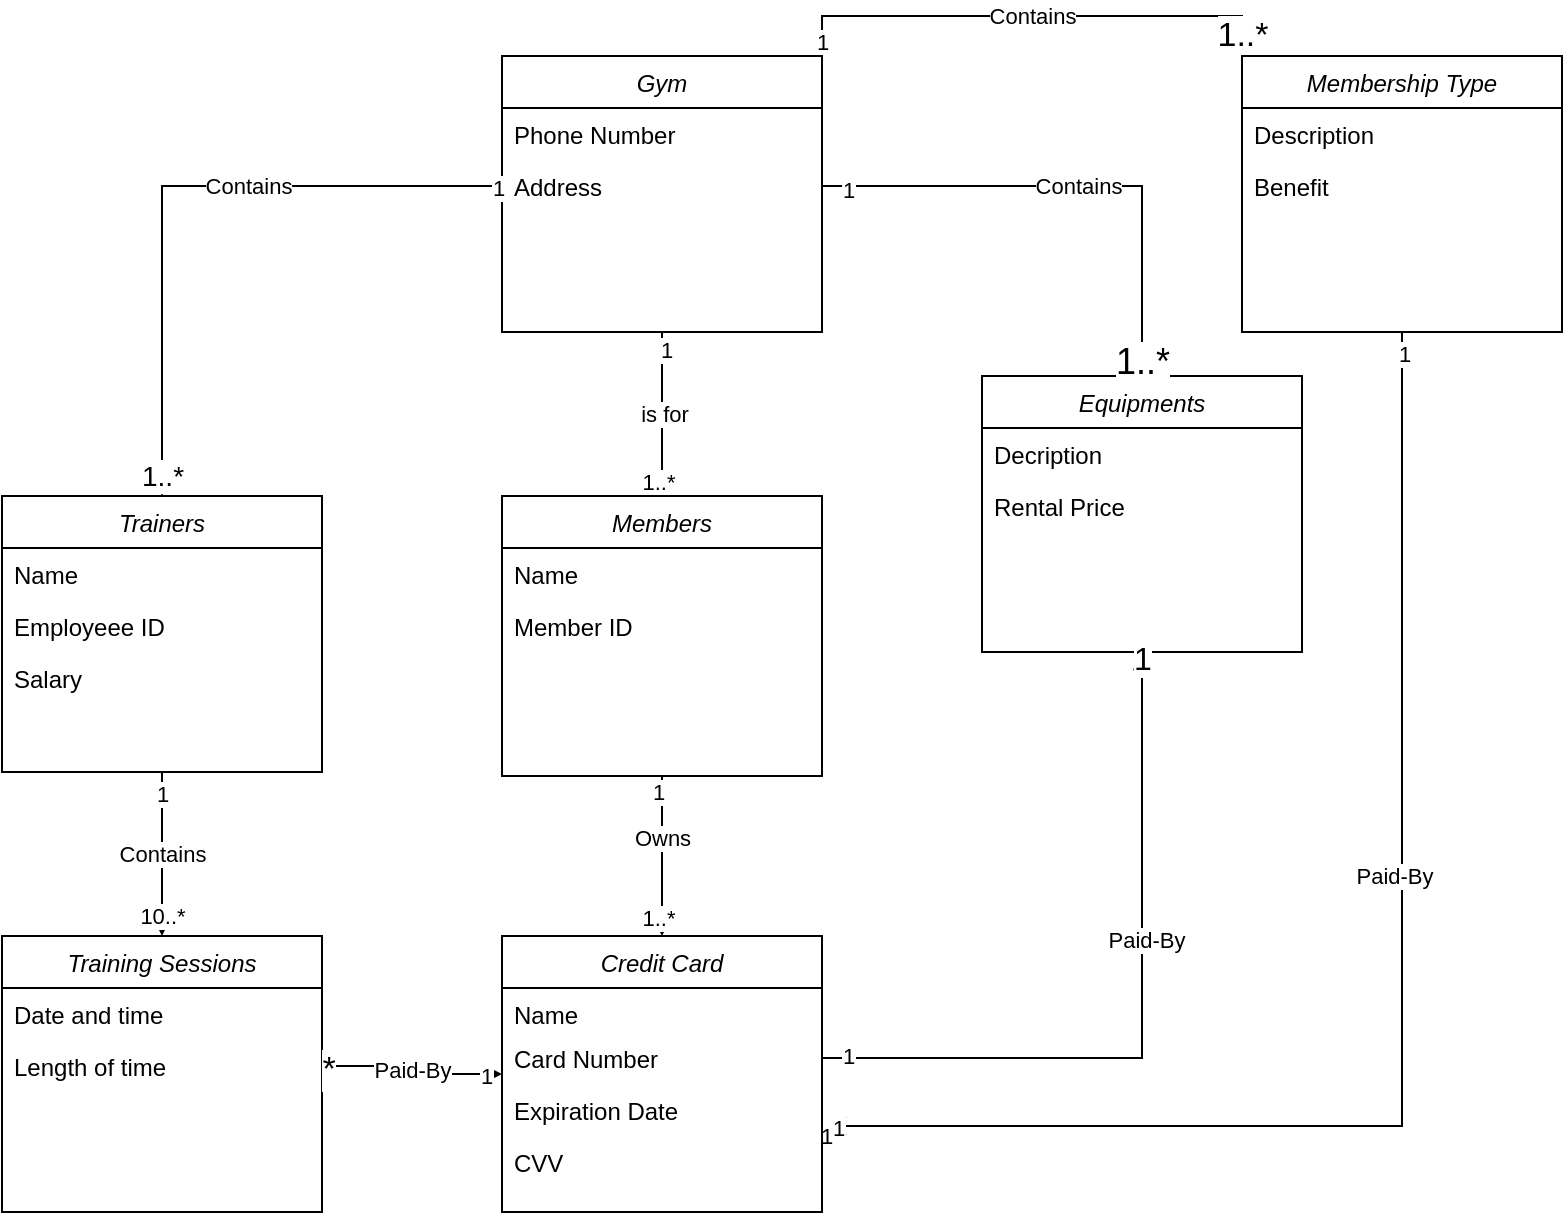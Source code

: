 <mxfile version="15.2.7" type="github">
  <diagram id="C5RBs43oDa-KdzZeNtuy" name="Page-1">
    <mxGraphModel dx="946" dy="589" grid="1" gridSize="10" guides="1" tooltips="1" connect="1" arrows="1" fold="1" page="1" pageScale="1" pageWidth="827" pageHeight="1169" math="0" shadow="0">
      <root>
        <mxCell id="WIyWlLk6GJQsqaUBKTNV-0" />
        <mxCell id="WIyWlLk6GJQsqaUBKTNV-1" parent="WIyWlLk6GJQsqaUBKTNV-0" />
        <mxCell id="be7DbY4hXKwCBgbkt0w5-7" value="is for" style="edgeStyle=orthogonalEdgeStyle;rounded=0;orthogonalLoop=1;jettySize=auto;html=1;exitX=0.5;exitY=1;exitDx=0;exitDy=0;" edge="1" parent="WIyWlLk6GJQsqaUBKTNV-1" source="zkfFHV4jXpPFQw0GAbJ--0">
          <mxGeometry relative="1" as="geometry">
            <mxPoint x="370" y="340" as="targetPoint" />
          </mxGeometry>
        </mxCell>
        <mxCell id="be7DbY4hXKwCBgbkt0w5-8" value="1..*" style="edgeLabel;html=1;align=center;verticalAlign=middle;resizable=0;points=[];" vertex="1" connectable="0" parent="be7DbY4hXKwCBgbkt0w5-7">
          <mxGeometry x="0.829" y="-2" relative="1" as="geometry">
            <mxPoint as="offset" />
          </mxGeometry>
        </mxCell>
        <mxCell id="be7DbY4hXKwCBgbkt0w5-50" value="1" style="edgeLabel;html=1;align=center;verticalAlign=middle;resizable=0;points=[];" vertex="1" connectable="0" parent="be7DbY4hXKwCBgbkt0w5-7">
          <mxGeometry x="-0.78" y="2" relative="1" as="geometry">
            <mxPoint as="offset" />
          </mxGeometry>
        </mxCell>
        <mxCell id="be7DbY4hXKwCBgbkt0w5-67" value="Contains" style="edgeStyle=orthogonalEdgeStyle;rounded=0;orthogonalLoop=1;jettySize=auto;html=1;exitX=1;exitY=0;exitDx=0;exitDy=0;entryX=0;entryY=0;entryDx=0;entryDy=0;" edge="1" parent="WIyWlLk6GJQsqaUBKTNV-1" source="zkfFHV4jXpPFQw0GAbJ--0" target="be7DbY4hXKwCBgbkt0w5-0">
          <mxGeometry relative="1" as="geometry">
            <Array as="points">
              <mxPoint x="450" y="100" />
              <mxPoint x="660" y="100" />
            </Array>
          </mxGeometry>
        </mxCell>
        <mxCell id="be7DbY4hXKwCBgbkt0w5-68" value="&lt;font style=&quot;font-size: 17px&quot;&gt;1..*&lt;/font&gt;" style="edgeLabel;html=1;align=center;verticalAlign=middle;resizable=0;points=[];" vertex="1" connectable="0" parent="be7DbY4hXKwCBgbkt0w5-67">
          <mxGeometry x="0.96" y="-1" relative="1" as="geometry">
            <mxPoint x="1" y="-5" as="offset" />
          </mxGeometry>
        </mxCell>
        <mxCell id="be7DbY4hXKwCBgbkt0w5-69" value="1" style="edgeLabel;html=1;align=center;verticalAlign=middle;resizable=0;points=[];" vertex="1" connectable="0" parent="be7DbY4hXKwCBgbkt0w5-67">
          <mxGeometry x="-0.944" relative="1" as="geometry">
            <mxPoint as="offset" />
          </mxGeometry>
        </mxCell>
        <mxCell id="zkfFHV4jXpPFQw0GAbJ--0" value="Gym" style="swimlane;fontStyle=2;align=center;verticalAlign=top;childLayout=stackLayout;horizontal=1;startSize=26;horizontalStack=0;resizeParent=1;resizeLast=0;collapsible=1;marginBottom=0;rounded=0;shadow=0;strokeWidth=1;" parent="WIyWlLk6GJQsqaUBKTNV-1" vertex="1">
          <mxGeometry x="290" y="120" width="160" height="138" as="geometry">
            <mxRectangle x="230" y="140" width="160" height="26" as="alternateBounds" />
          </mxGeometry>
        </mxCell>
        <mxCell id="zkfFHV4jXpPFQw0GAbJ--2" value="Phone Number" style="text;align=left;verticalAlign=top;spacingLeft=4;spacingRight=4;overflow=hidden;rotatable=0;points=[[0,0.5],[1,0.5]];portConstraint=eastwest;rounded=0;shadow=0;html=0;" parent="zkfFHV4jXpPFQw0GAbJ--0" vertex="1">
          <mxGeometry y="26" width="160" height="26" as="geometry" />
        </mxCell>
        <mxCell id="zkfFHV4jXpPFQw0GAbJ--3" value="Address" style="text;align=left;verticalAlign=top;spacingLeft=4;spacingRight=4;overflow=hidden;rotatable=0;points=[[0,0.5],[1,0.5]];portConstraint=eastwest;rounded=0;shadow=0;html=0;" parent="zkfFHV4jXpPFQw0GAbJ--0" vertex="1">
          <mxGeometry y="52" width="160" height="26" as="geometry" />
        </mxCell>
        <mxCell id="be7DbY4hXKwCBgbkt0w5-51" style="edgeStyle=orthogonalEdgeStyle;rounded=0;orthogonalLoop=1;jettySize=auto;html=1;exitX=0.5;exitY=1;exitDx=0;exitDy=0;entryX=1.019;entryY=0.808;entryDx=0;entryDy=0;entryPerimeter=0;" edge="1" parent="WIyWlLk6GJQsqaUBKTNV-1" source="be7DbY4hXKwCBgbkt0w5-0" target="be7DbY4hXKwCBgbkt0w5-41">
          <mxGeometry relative="1" as="geometry" />
        </mxCell>
        <mxCell id="be7DbY4hXKwCBgbkt0w5-52" value="1" style="edgeLabel;html=1;align=center;verticalAlign=middle;resizable=0;points=[];" vertex="1" connectable="0" parent="be7DbY4hXKwCBgbkt0w5-51">
          <mxGeometry x="0.972" y="-4" relative="1" as="geometry">
            <mxPoint x="-11" y="9" as="offset" />
          </mxGeometry>
        </mxCell>
        <mxCell id="be7DbY4hXKwCBgbkt0w5-53" value="Paid-By" style="edgeLabel;html=1;align=center;verticalAlign=middle;resizable=0;points=[];" vertex="1" connectable="0" parent="be7DbY4hXKwCBgbkt0w5-51">
          <mxGeometry x="-0.205" y="-4" relative="1" as="geometry">
            <mxPoint as="offset" />
          </mxGeometry>
        </mxCell>
        <mxCell id="be7DbY4hXKwCBgbkt0w5-54" value="1" style="edgeLabel;html=1;align=center;verticalAlign=middle;resizable=0;points=[];" vertex="1" connectable="0" parent="be7DbY4hXKwCBgbkt0w5-51">
          <mxGeometry x="-0.969" y="1" relative="1" as="geometry">
            <mxPoint as="offset" />
          </mxGeometry>
        </mxCell>
        <mxCell id="be7DbY4hXKwCBgbkt0w5-55" value="1" style="edgeLabel;html=1;align=center;verticalAlign=middle;resizable=0;points=[];" vertex="1" connectable="0" parent="be7DbY4hXKwCBgbkt0w5-51">
          <mxGeometry x="0.986" y="1" relative="1" as="geometry">
            <mxPoint as="offset" />
          </mxGeometry>
        </mxCell>
        <mxCell id="be7DbY4hXKwCBgbkt0w5-0" value="Membership Type" style="swimlane;fontStyle=2;align=center;verticalAlign=top;childLayout=stackLayout;horizontal=1;startSize=26;horizontalStack=0;resizeParent=1;resizeLast=0;collapsible=1;marginBottom=0;rounded=0;shadow=0;strokeWidth=1;" vertex="1" parent="WIyWlLk6GJQsqaUBKTNV-1">
          <mxGeometry x="660" y="120" width="160" height="138" as="geometry">
            <mxRectangle x="230" y="140" width="160" height="26" as="alternateBounds" />
          </mxGeometry>
        </mxCell>
        <mxCell id="be7DbY4hXKwCBgbkt0w5-1" value="Description" style="text;align=left;verticalAlign=top;spacingLeft=4;spacingRight=4;overflow=hidden;rotatable=0;points=[[0,0.5],[1,0.5]];portConstraint=eastwest;rounded=0;shadow=0;html=0;" vertex="1" parent="be7DbY4hXKwCBgbkt0w5-0">
          <mxGeometry y="26" width="160" height="26" as="geometry" />
        </mxCell>
        <mxCell id="be7DbY4hXKwCBgbkt0w5-2" value="Benefit" style="text;align=left;verticalAlign=top;spacingLeft=4;spacingRight=4;overflow=hidden;rotatable=0;points=[[0,0.5],[1,0.5]];portConstraint=eastwest;rounded=0;shadow=0;html=0;" vertex="1" parent="be7DbY4hXKwCBgbkt0w5-0">
          <mxGeometry y="52" width="160" height="26" as="geometry" />
        </mxCell>
        <mxCell id="be7DbY4hXKwCBgbkt0w5-60" value="Contains" style="edgeStyle=orthogonalEdgeStyle;rounded=0;orthogonalLoop=1;jettySize=auto;html=1;exitX=0.5;exitY=1;exitDx=0;exitDy=0;entryX=0.5;entryY=0;entryDx=0;entryDy=0;" edge="1" parent="WIyWlLk6GJQsqaUBKTNV-1" source="be7DbY4hXKwCBgbkt0w5-26" target="be7DbY4hXKwCBgbkt0w5-56">
          <mxGeometry relative="1" as="geometry" />
        </mxCell>
        <mxCell id="be7DbY4hXKwCBgbkt0w5-61" value="10..*" style="edgeLabel;html=1;align=center;verticalAlign=middle;resizable=0;points=[];" vertex="1" connectable="0" parent="be7DbY4hXKwCBgbkt0w5-60">
          <mxGeometry x="0.903" y="-1" relative="1" as="geometry">
            <mxPoint x="1" y="-6" as="offset" />
          </mxGeometry>
        </mxCell>
        <mxCell id="be7DbY4hXKwCBgbkt0w5-62" value="1" style="edgeLabel;html=1;align=center;verticalAlign=middle;resizable=0;points=[];" vertex="1" connectable="0" parent="be7DbY4hXKwCBgbkt0w5-60">
          <mxGeometry x="-0.732" relative="1" as="geometry">
            <mxPoint as="offset" />
          </mxGeometry>
        </mxCell>
        <mxCell id="be7DbY4hXKwCBgbkt0w5-26" value="Trainers" style="swimlane;fontStyle=2;align=center;verticalAlign=top;childLayout=stackLayout;horizontal=1;startSize=26;horizontalStack=0;resizeParent=1;resizeLast=0;collapsible=1;marginBottom=0;rounded=0;shadow=0;strokeWidth=1;" vertex="1" parent="WIyWlLk6GJQsqaUBKTNV-1">
          <mxGeometry x="40" y="340" width="160" height="138" as="geometry">
            <mxRectangle x="230" y="140" width="160" height="26" as="alternateBounds" />
          </mxGeometry>
        </mxCell>
        <mxCell id="be7DbY4hXKwCBgbkt0w5-27" value="Name" style="text;align=left;verticalAlign=top;spacingLeft=4;spacingRight=4;overflow=hidden;rotatable=0;points=[[0,0.5],[1,0.5]];portConstraint=eastwest;rounded=0;shadow=0;html=0;" vertex="1" parent="be7DbY4hXKwCBgbkt0w5-26">
          <mxGeometry y="26" width="160" height="26" as="geometry" />
        </mxCell>
        <mxCell id="be7DbY4hXKwCBgbkt0w5-28" value="Employeee ID" style="text;align=left;verticalAlign=top;spacingLeft=4;spacingRight=4;overflow=hidden;rotatable=0;points=[[0,0.5],[1,0.5]];portConstraint=eastwest;rounded=0;shadow=0;html=0;" vertex="1" parent="be7DbY4hXKwCBgbkt0w5-26">
          <mxGeometry y="52" width="160" height="26" as="geometry" />
        </mxCell>
        <mxCell id="be7DbY4hXKwCBgbkt0w5-29" value="Salary" style="text;align=left;verticalAlign=top;spacingLeft=4;spacingRight=4;overflow=hidden;rotatable=0;points=[[0,0.5],[1,0.5]];portConstraint=eastwest;rounded=0;shadow=0;html=0;" vertex="1" parent="be7DbY4hXKwCBgbkt0w5-26">
          <mxGeometry y="78" width="160" height="26" as="geometry" />
        </mxCell>
        <mxCell id="be7DbY4hXKwCBgbkt0w5-43" style="edgeStyle=orthogonalEdgeStyle;rounded=0;orthogonalLoop=1;jettySize=auto;html=1;exitX=0.5;exitY=1;exitDx=0;exitDy=0;entryX=0.5;entryY=0;entryDx=0;entryDy=0;" edge="1" parent="WIyWlLk6GJQsqaUBKTNV-1" source="be7DbY4hXKwCBgbkt0w5-30" target="be7DbY4hXKwCBgbkt0w5-38">
          <mxGeometry relative="1" as="geometry" />
        </mxCell>
        <mxCell id="be7DbY4hXKwCBgbkt0w5-44" value="1" style="edgeLabel;html=1;align=center;verticalAlign=middle;resizable=0;points=[];" vertex="1" connectable="0" parent="be7DbY4hXKwCBgbkt0w5-43">
          <mxGeometry x="-0.8" y="-2" relative="1" as="geometry">
            <mxPoint as="offset" />
          </mxGeometry>
        </mxCell>
        <mxCell id="be7DbY4hXKwCBgbkt0w5-45" value="Owns" style="edgeLabel;html=1;align=center;verticalAlign=middle;resizable=0;points=[];" vertex="1" connectable="0" parent="be7DbY4hXKwCBgbkt0w5-43">
          <mxGeometry x="-0.233" relative="1" as="geometry">
            <mxPoint as="offset" />
          </mxGeometry>
        </mxCell>
        <mxCell id="be7DbY4hXKwCBgbkt0w5-46" value="1..*" style="edgeLabel;html=1;align=center;verticalAlign=middle;resizable=0;points=[];" vertex="1" connectable="0" parent="be7DbY4hXKwCBgbkt0w5-43">
          <mxGeometry x="0.767" y="-2" relative="1" as="geometry">
            <mxPoint as="offset" />
          </mxGeometry>
        </mxCell>
        <mxCell id="be7DbY4hXKwCBgbkt0w5-30" value="Members" style="swimlane;fontStyle=2;align=center;verticalAlign=top;childLayout=stackLayout;horizontal=1;startSize=26;horizontalStack=0;resizeParent=1;resizeLast=0;collapsible=1;marginBottom=0;rounded=0;shadow=0;strokeWidth=1;" vertex="1" parent="WIyWlLk6GJQsqaUBKTNV-1">
          <mxGeometry x="290" y="340" width="160" height="140" as="geometry">
            <mxRectangle x="230" y="140" width="160" height="26" as="alternateBounds" />
          </mxGeometry>
        </mxCell>
        <mxCell id="be7DbY4hXKwCBgbkt0w5-31" value="Name" style="text;align=left;verticalAlign=top;spacingLeft=4;spacingRight=4;overflow=hidden;rotatable=0;points=[[0,0.5],[1,0.5]];portConstraint=eastwest;rounded=0;shadow=0;html=0;" vertex="1" parent="be7DbY4hXKwCBgbkt0w5-30">
          <mxGeometry y="26" width="160" height="26" as="geometry" />
        </mxCell>
        <mxCell id="be7DbY4hXKwCBgbkt0w5-32" value="Member ID" style="text;align=left;verticalAlign=top;spacingLeft=4;spacingRight=4;overflow=hidden;rotatable=0;points=[[0,0.5],[1,0.5]];portConstraint=eastwest;rounded=0;shadow=0;html=0;" vertex="1" parent="be7DbY4hXKwCBgbkt0w5-30">
          <mxGeometry y="52" width="160" height="26" as="geometry" />
        </mxCell>
        <mxCell id="be7DbY4hXKwCBgbkt0w5-33" style="edgeStyle=orthogonalEdgeStyle;rounded=0;orthogonalLoop=1;jettySize=auto;html=1;exitX=0;exitY=0.5;exitDx=0;exitDy=0;" edge="1" parent="WIyWlLk6GJQsqaUBKTNV-1" source="zkfFHV4jXpPFQw0GAbJ--3" target="be7DbY4hXKwCBgbkt0w5-26">
          <mxGeometry relative="1" as="geometry" />
        </mxCell>
        <mxCell id="be7DbY4hXKwCBgbkt0w5-34" value="Contains" style="edgeLabel;html=1;align=center;verticalAlign=middle;resizable=0;points=[];" vertex="1" connectable="0" parent="be7DbY4hXKwCBgbkt0w5-33">
          <mxGeometry x="-0.218" relative="1" as="geometry">
            <mxPoint as="offset" />
          </mxGeometry>
        </mxCell>
        <mxCell id="be7DbY4hXKwCBgbkt0w5-35" value="1" style="edgeLabel;html=1;align=center;verticalAlign=middle;resizable=0;points=[];" vertex="1" connectable="0" parent="be7DbY4hXKwCBgbkt0w5-33">
          <mxGeometry x="-0.988" y="1" relative="1" as="geometry">
            <mxPoint as="offset" />
          </mxGeometry>
        </mxCell>
        <mxCell id="be7DbY4hXKwCBgbkt0w5-37" value="&lt;font style=&quot;font-size: 14px&quot;&gt;1..*&lt;/font&gt;" style="edgeLabel;html=1;align=center;verticalAlign=middle;resizable=0;points=[];" vertex="1" connectable="0" parent="be7DbY4hXKwCBgbkt0w5-33">
          <mxGeometry x="0.932" y="-1" relative="1" as="geometry">
            <mxPoint x="1" y="1" as="offset" />
          </mxGeometry>
        </mxCell>
        <mxCell id="be7DbY4hXKwCBgbkt0w5-38" value="Credit Card" style="swimlane;fontStyle=2;align=center;verticalAlign=top;childLayout=stackLayout;horizontal=1;startSize=26;horizontalStack=0;resizeParent=1;resizeLast=0;collapsible=1;marginBottom=0;rounded=0;shadow=0;strokeWidth=1;" vertex="1" parent="WIyWlLk6GJQsqaUBKTNV-1">
          <mxGeometry x="290" y="560" width="160" height="138" as="geometry">
            <mxRectangle x="230" y="140" width="160" height="26" as="alternateBounds" />
          </mxGeometry>
        </mxCell>
        <mxCell id="be7DbY4hXKwCBgbkt0w5-39" value="Name" style="text;align=left;verticalAlign=top;spacingLeft=4;spacingRight=4;overflow=hidden;rotatable=0;points=[[0,0.5],[1,0.5]];portConstraint=eastwest;rounded=0;shadow=0;html=0;" vertex="1" parent="be7DbY4hXKwCBgbkt0w5-38">
          <mxGeometry y="26" width="160" height="22" as="geometry" />
        </mxCell>
        <mxCell id="be7DbY4hXKwCBgbkt0w5-40" value="Card Number" style="text;align=left;verticalAlign=top;spacingLeft=4;spacingRight=4;overflow=hidden;rotatable=0;points=[[0,0.5],[1,0.5]];portConstraint=eastwest;rounded=0;shadow=0;html=0;" vertex="1" parent="be7DbY4hXKwCBgbkt0w5-38">
          <mxGeometry y="48" width="160" height="26" as="geometry" />
        </mxCell>
        <mxCell id="be7DbY4hXKwCBgbkt0w5-41" value="Expiration Date" style="text;align=left;verticalAlign=top;spacingLeft=4;spacingRight=4;overflow=hidden;rotatable=0;points=[[0,0.5],[1,0.5]];portConstraint=eastwest;rounded=0;shadow=0;html=0;" vertex="1" parent="be7DbY4hXKwCBgbkt0w5-38">
          <mxGeometry y="74" width="160" height="26" as="geometry" />
        </mxCell>
        <mxCell id="be7DbY4hXKwCBgbkt0w5-42" value="CVV" style="text;align=left;verticalAlign=top;spacingLeft=4;spacingRight=4;overflow=hidden;rotatable=0;points=[[0,0.5],[1,0.5]];portConstraint=eastwest;rounded=0;shadow=0;html=0;" vertex="1" parent="be7DbY4hXKwCBgbkt0w5-38">
          <mxGeometry y="100" width="160" height="26" as="geometry" />
        </mxCell>
        <mxCell id="be7DbY4hXKwCBgbkt0w5-56" value="Training Sessions" style="swimlane;fontStyle=2;align=center;verticalAlign=top;childLayout=stackLayout;horizontal=1;startSize=26;horizontalStack=0;resizeParent=1;resizeLast=0;collapsible=1;marginBottom=0;rounded=0;shadow=0;strokeWidth=1;" vertex="1" parent="WIyWlLk6GJQsqaUBKTNV-1">
          <mxGeometry x="40" y="560" width="160" height="138" as="geometry">
            <mxRectangle x="230" y="140" width="160" height="26" as="alternateBounds" />
          </mxGeometry>
        </mxCell>
        <mxCell id="be7DbY4hXKwCBgbkt0w5-57" value="Date and time" style="text;align=left;verticalAlign=top;spacingLeft=4;spacingRight=4;overflow=hidden;rotatable=0;points=[[0,0.5],[1,0.5]];portConstraint=eastwest;rounded=0;shadow=0;html=0;" vertex="1" parent="be7DbY4hXKwCBgbkt0w5-56">
          <mxGeometry y="26" width="160" height="26" as="geometry" />
        </mxCell>
        <mxCell id="be7DbY4hXKwCBgbkt0w5-58" value="Length of time" style="text;align=left;verticalAlign=top;spacingLeft=4;spacingRight=4;overflow=hidden;rotatable=0;points=[[0,0.5],[1,0.5]];portConstraint=eastwest;rounded=0;shadow=0;html=0;" vertex="1" parent="be7DbY4hXKwCBgbkt0w5-56">
          <mxGeometry y="52" width="160" height="26" as="geometry" />
        </mxCell>
        <mxCell id="be7DbY4hXKwCBgbkt0w5-70" value="Equipments" style="swimlane;fontStyle=2;align=center;verticalAlign=top;childLayout=stackLayout;horizontal=1;startSize=26;horizontalStack=0;resizeParent=1;resizeLast=0;collapsible=1;marginBottom=0;rounded=0;shadow=0;strokeWidth=1;" vertex="1" parent="WIyWlLk6GJQsqaUBKTNV-1">
          <mxGeometry x="530" y="280" width="160" height="138" as="geometry">
            <mxRectangle x="230" y="140" width="160" height="26" as="alternateBounds" />
          </mxGeometry>
        </mxCell>
        <mxCell id="be7DbY4hXKwCBgbkt0w5-71" value="Decription" style="text;align=left;verticalAlign=top;spacingLeft=4;spacingRight=4;overflow=hidden;rotatable=0;points=[[0,0.5],[1,0.5]];portConstraint=eastwest;rounded=0;shadow=0;html=0;" vertex="1" parent="be7DbY4hXKwCBgbkt0w5-70">
          <mxGeometry y="26" width="160" height="26" as="geometry" />
        </mxCell>
        <mxCell id="be7DbY4hXKwCBgbkt0w5-72" value="Rental Price" style="text;align=left;verticalAlign=top;spacingLeft=4;spacingRight=4;overflow=hidden;rotatable=0;points=[[0,0.5],[1,0.5]];portConstraint=eastwest;rounded=0;shadow=0;html=0;" vertex="1" parent="be7DbY4hXKwCBgbkt0w5-70">
          <mxGeometry y="52" width="160" height="26" as="geometry" />
        </mxCell>
        <mxCell id="be7DbY4hXKwCBgbkt0w5-74" value="Contains" style="edgeStyle=orthogonalEdgeStyle;rounded=0;orthogonalLoop=1;jettySize=auto;html=1;exitX=1;exitY=0.5;exitDx=0;exitDy=0;" edge="1" parent="WIyWlLk6GJQsqaUBKTNV-1" source="zkfFHV4jXpPFQw0GAbJ--3" target="be7DbY4hXKwCBgbkt0w5-70">
          <mxGeometry relative="1" as="geometry" />
        </mxCell>
        <mxCell id="be7DbY4hXKwCBgbkt0w5-75" value="1" style="edgeLabel;html=1;align=center;verticalAlign=middle;resizable=0;points=[];" vertex="1" connectable="0" parent="be7DbY4hXKwCBgbkt0w5-74">
          <mxGeometry x="-0.898" y="-2" relative="1" as="geometry">
            <mxPoint as="offset" />
          </mxGeometry>
        </mxCell>
        <mxCell id="be7DbY4hXKwCBgbkt0w5-76" value="&lt;font style=&quot;font-size: 18px&quot;&gt;1..*&lt;/font&gt;" style="edgeLabel;html=1;align=center;verticalAlign=middle;resizable=0;points=[];" vertex="1" connectable="0" parent="be7DbY4hXKwCBgbkt0w5-74">
          <mxGeometry x="0.945" relative="1" as="geometry">
            <mxPoint as="offset" />
          </mxGeometry>
        </mxCell>
        <mxCell id="be7DbY4hXKwCBgbkt0w5-81" style="edgeStyle=orthogonalEdgeStyle;rounded=0;orthogonalLoop=1;jettySize=auto;html=1;exitX=1;exitY=0.5;exitDx=0;exitDy=0;entryX=0.5;entryY=1;entryDx=0;entryDy=0;" edge="1" parent="WIyWlLk6GJQsqaUBKTNV-1" source="be7DbY4hXKwCBgbkt0w5-40" target="be7DbY4hXKwCBgbkt0w5-70">
          <mxGeometry relative="1" as="geometry" />
        </mxCell>
        <mxCell id="be7DbY4hXKwCBgbkt0w5-82" value="Paid-By" style="edgeLabel;html=1;align=center;verticalAlign=middle;resizable=0;points=[];" vertex="1" connectable="0" parent="be7DbY4hXKwCBgbkt0w5-81">
          <mxGeometry x="0.207" y="-2" relative="1" as="geometry">
            <mxPoint as="offset" />
          </mxGeometry>
        </mxCell>
        <mxCell id="be7DbY4hXKwCBgbkt0w5-84" value="1" style="edgeLabel;html=1;align=center;verticalAlign=middle;resizable=0;points=[];" vertex="1" connectable="0" parent="be7DbY4hXKwCBgbkt0w5-81">
          <mxGeometry x="-0.93" y="-2" relative="1" as="geometry">
            <mxPoint y="-3" as="offset" />
          </mxGeometry>
        </mxCell>
        <mxCell id="be7DbY4hXKwCBgbkt0w5-89" value="&lt;font style=&quot;font-size: 16px&quot;&gt;1&lt;/font&gt;" style="edgeLabel;html=1;align=center;verticalAlign=middle;resizable=0;points=[];" vertex="1" connectable="0" parent="be7DbY4hXKwCBgbkt0w5-81">
          <mxGeometry x="0.924" y="-4" relative="1" as="geometry">
            <mxPoint x="-4" y="-11" as="offset" />
          </mxGeometry>
        </mxCell>
        <mxCell id="be7DbY4hXKwCBgbkt0w5-93" value="Paid-By" style="edgeStyle=orthogonalEdgeStyle;rounded=0;orthogonalLoop=1;jettySize=auto;html=1;exitX=1;exitY=0.5;exitDx=0;exitDy=0;entryX=0;entryY=0.808;entryDx=0;entryDy=0;entryPerimeter=0;" edge="1" parent="WIyWlLk6GJQsqaUBKTNV-1" source="be7DbY4hXKwCBgbkt0w5-58" target="be7DbY4hXKwCBgbkt0w5-40">
          <mxGeometry relative="1" as="geometry" />
        </mxCell>
        <mxCell id="be7DbY4hXKwCBgbkt0w5-94" value="1" style="edgeLabel;html=1;align=center;verticalAlign=middle;resizable=0;points=[];" vertex="1" connectable="0" parent="be7DbY4hXKwCBgbkt0w5-93">
          <mxGeometry x="0.83" y="-1" relative="1" as="geometry">
            <mxPoint as="offset" />
          </mxGeometry>
        </mxCell>
        <mxCell id="be7DbY4hXKwCBgbkt0w5-95" value="&lt;font style=&quot;font-size: 17px&quot;&gt;*&lt;/font&gt;" style="edgeLabel;html=1;align=center;verticalAlign=middle;resizable=0;points=[];" vertex="1" connectable="0" parent="be7DbY4hXKwCBgbkt0w5-93">
          <mxGeometry x="-0.936" y="-2" relative="1" as="geometry">
            <mxPoint as="offset" />
          </mxGeometry>
        </mxCell>
      </root>
    </mxGraphModel>
  </diagram>
</mxfile>
